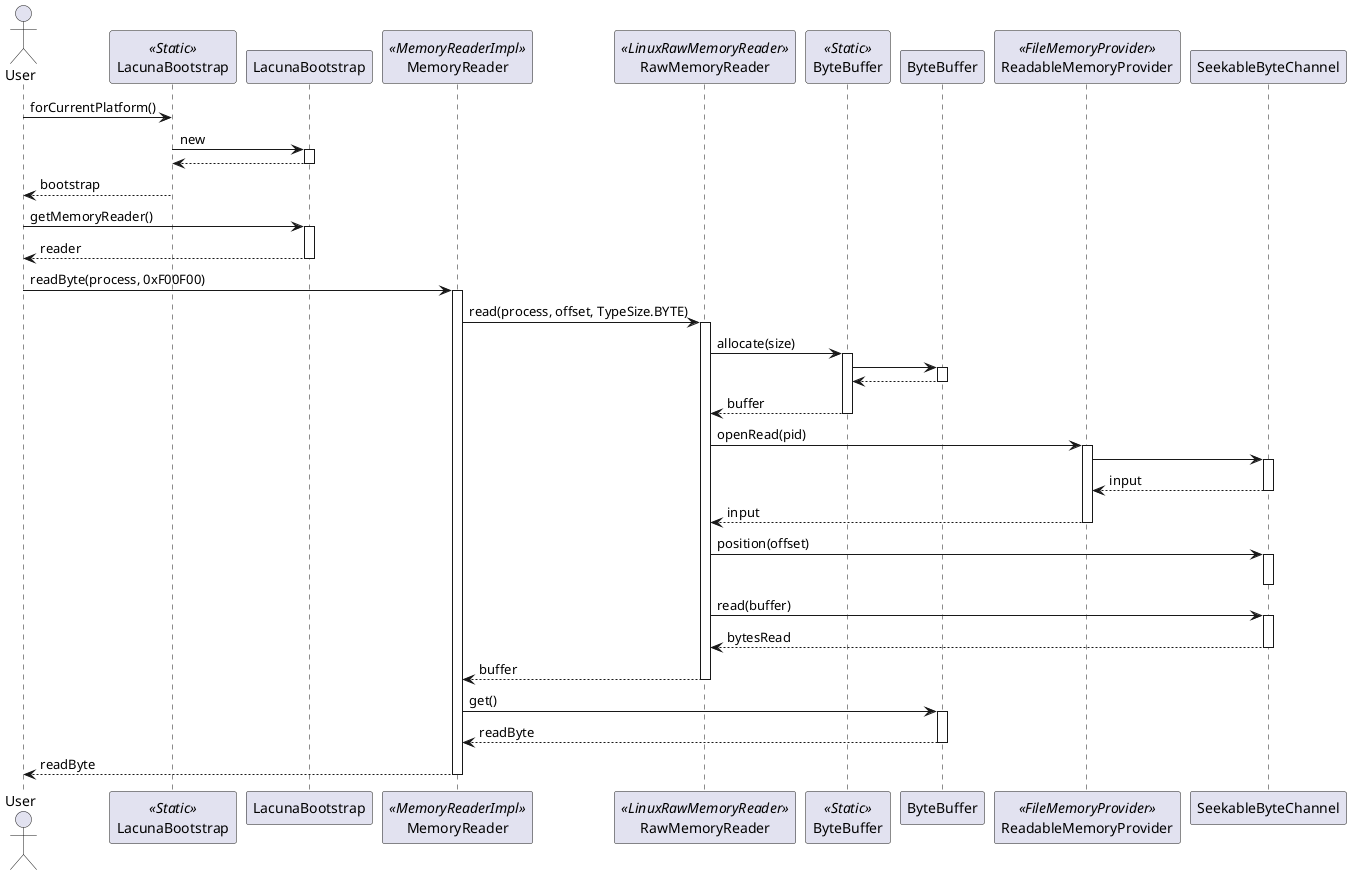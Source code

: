 @startuml

actor User

participant "LacunaBootstrap" as LacunaBootstrapStatic << Static >>

User -> LacunaBootstrapStatic : forCurrentPlatform()

LacunaBootstrapStatic -> LacunaBootstrap : new
activate LacunaBootstrap
LacunaBootstrapStatic <-- LacunaBootstrap
deactivate LacunaBootstrap
User <-- LacunaBootstrapStatic : bootstrap
deactivate LacunaBootstrapStatic

User -> LacunaBootstrap : getMemoryReader()
activate LacunaBootstrap
User <-- LacunaBootstrap : reader
deactivate LacunaBootstrap

participant "MemoryReader" as MemoryReader << MemoryReaderImpl >>
User -> MemoryReader : readByte(process, 0xF00F00)
activate MemoryReader

participant "RawMemoryReader" as RawMemoryReader << LinuxRawMemoryReader >>
MemoryReader -> RawMemoryReader : read(process, offset, TypeSize.BYTE)
activate RawMemoryReader

participant "ByteBuffer" as ByteBufferStatic << Static >>
RawMemoryReader -> ByteBufferStatic : allocate(size)
activate ByteBufferStatic

participant "ByteBuffer" as ByteBuffer
ByteBufferStatic -> ByteBuffer
activate ByteBuffer
ByteBufferStatic <-- ByteBuffer
deactivate ByteBuffer
RawMemoryReader <-- ByteBufferStatic : buffer
deactivate ByteBufferStatic

participant "ReadableMemoryProvider" as ReadableMemoryProvider << FileMemoryProvider >>
RawMemoryReader -> ReadableMemoryProvider : openRead(pid)
activate ReadableMemoryProvider
ReadableMemoryProvider -> SeekableByteChannel
activate SeekableByteChannel
ReadableMemoryProvider <-- SeekableByteChannel : input
deactivate SeekableByteChannel
RawMemoryReader <-- ReadableMemoryProvider : input
deactivate ReadableMemoryProvider

RawMemoryReader -> SeekableByteChannel : position(offset)
activate SeekableByteChannel
deactivate SeekableByteChannel
RawMemoryReader -> SeekableByteChannel : read(buffer)
activate SeekableByteChannel
RawMemoryReader <-- SeekableByteChannel : bytesRead
deactivate SeekableByteChannel
MemoryReader <-- RawMemoryReader : buffer
deactivate RawMemoryReader

MemoryReader -> ByteBuffer : get()
activate ByteBuffer
MemoryReader <-- ByteBuffer : readByte
deactivate ByteBuffer
User <-- MemoryReader : readByte
deactivate MemoryReader

@enduml